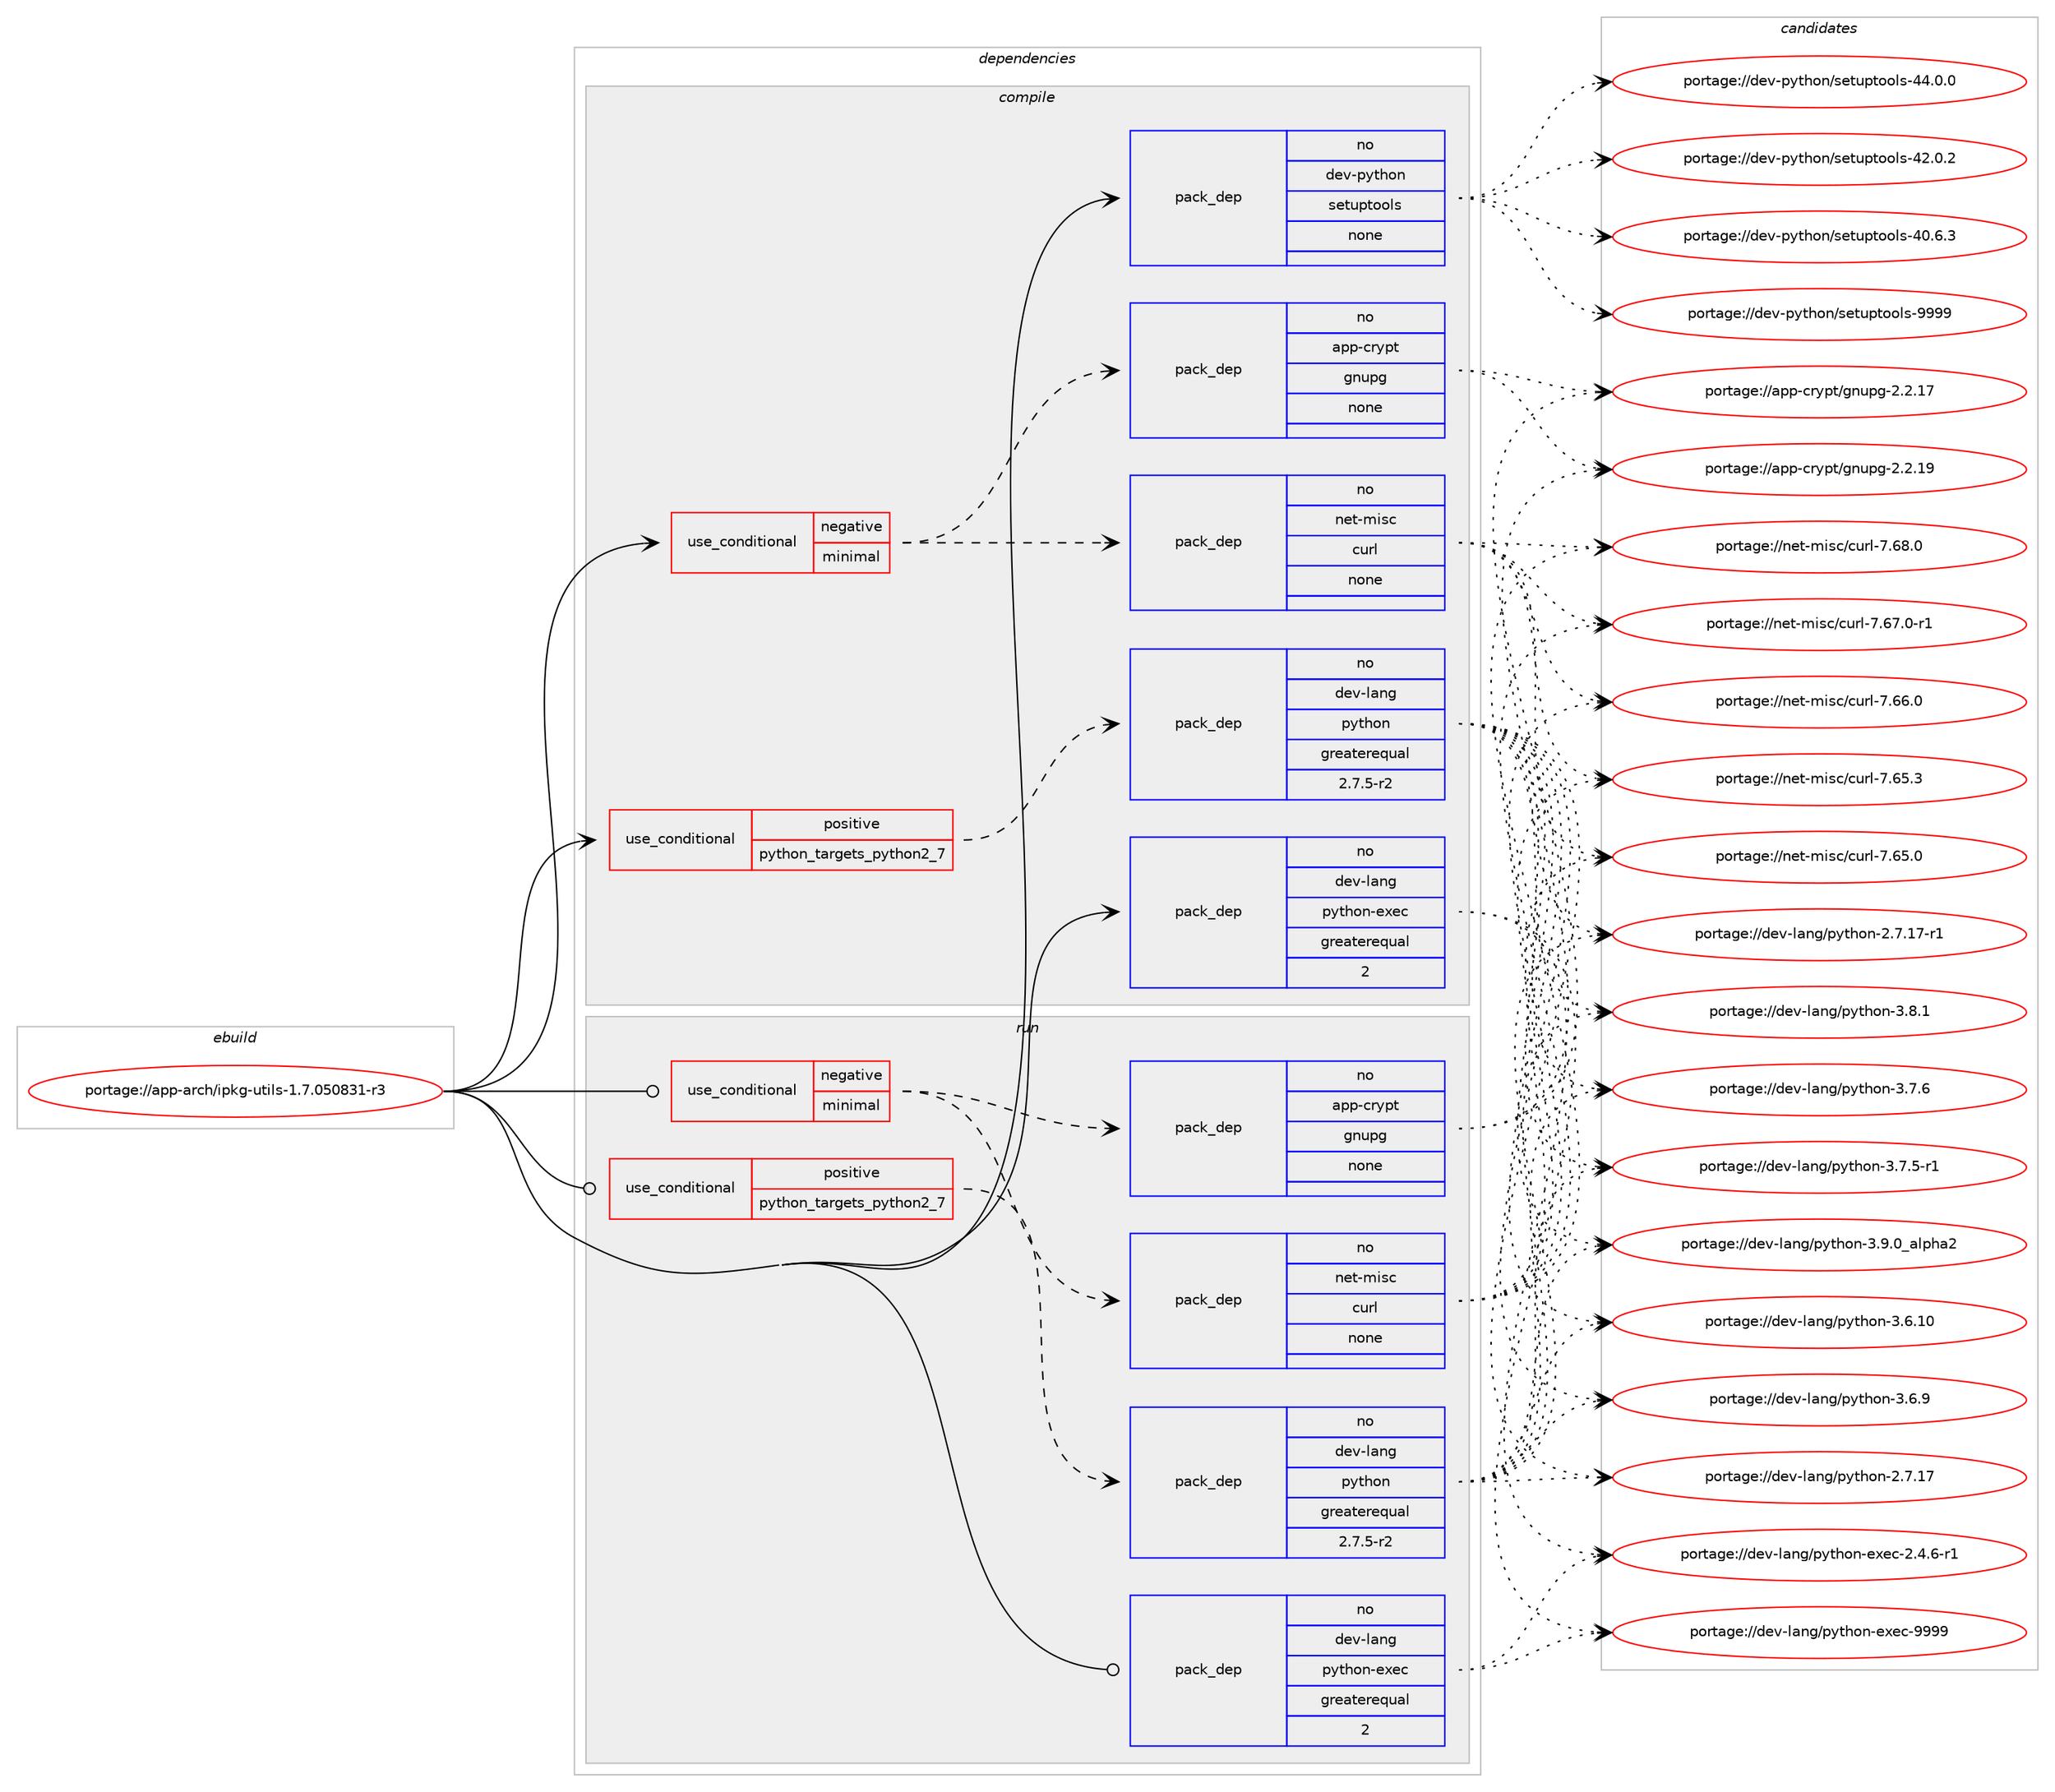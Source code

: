 digraph prolog {

# *************
# Graph options
# *************

newrank=true;
concentrate=true;
compound=true;
graph [rankdir=LR,fontname=Helvetica,fontsize=10,ranksep=1.5];#, ranksep=2.5, nodesep=0.2];
edge  [arrowhead=vee];
node  [fontname=Helvetica,fontsize=10];

# **********
# The ebuild
# **********

subgraph cluster_leftcol {
color=gray;
rank=same;
label=<<i>ebuild</i>>;
id [label="portage://app-arch/ipkg-utils-1.7.050831-r3", color=red, width=4, href="../app-arch/ipkg-utils-1.7.050831-r3.svg"];
}

# ****************
# The dependencies
# ****************

subgraph cluster_midcol {
color=gray;
label=<<i>dependencies</i>>;
subgraph cluster_compile {
fillcolor="#eeeeee";
style=filled;
label=<<i>compile</i>>;
subgraph cond153245 {
dependency649239 [label=<<TABLE BORDER="0" CELLBORDER="1" CELLSPACING="0" CELLPADDING="4"><TR><TD ROWSPAN="3" CELLPADDING="10">use_conditional</TD></TR><TR><TD>negative</TD></TR><TR><TD>minimal</TD></TR></TABLE>>, shape=none, color=red];
subgraph pack487352 {
dependency649240 [label=<<TABLE BORDER="0" CELLBORDER="1" CELLSPACING="0" CELLPADDING="4" WIDTH="220"><TR><TD ROWSPAN="6" CELLPADDING="30">pack_dep</TD></TR><TR><TD WIDTH="110">no</TD></TR><TR><TD>app-crypt</TD></TR><TR><TD>gnupg</TD></TR><TR><TD>none</TD></TR><TR><TD></TD></TR></TABLE>>, shape=none, color=blue];
}
dependency649239:e -> dependency649240:w [weight=20,style="dashed",arrowhead="vee"];
subgraph pack487353 {
dependency649241 [label=<<TABLE BORDER="0" CELLBORDER="1" CELLSPACING="0" CELLPADDING="4" WIDTH="220"><TR><TD ROWSPAN="6" CELLPADDING="30">pack_dep</TD></TR><TR><TD WIDTH="110">no</TD></TR><TR><TD>net-misc</TD></TR><TR><TD>curl</TD></TR><TR><TD>none</TD></TR><TR><TD></TD></TR></TABLE>>, shape=none, color=blue];
}
dependency649239:e -> dependency649241:w [weight=20,style="dashed",arrowhead="vee"];
}
id:e -> dependency649239:w [weight=20,style="solid",arrowhead="vee"];
subgraph cond153246 {
dependency649242 [label=<<TABLE BORDER="0" CELLBORDER="1" CELLSPACING="0" CELLPADDING="4"><TR><TD ROWSPAN="3" CELLPADDING="10">use_conditional</TD></TR><TR><TD>positive</TD></TR><TR><TD>python_targets_python2_7</TD></TR></TABLE>>, shape=none, color=red];
subgraph pack487354 {
dependency649243 [label=<<TABLE BORDER="0" CELLBORDER="1" CELLSPACING="0" CELLPADDING="4" WIDTH="220"><TR><TD ROWSPAN="6" CELLPADDING="30">pack_dep</TD></TR><TR><TD WIDTH="110">no</TD></TR><TR><TD>dev-lang</TD></TR><TR><TD>python</TD></TR><TR><TD>greaterequal</TD></TR><TR><TD>2.7.5-r2</TD></TR></TABLE>>, shape=none, color=blue];
}
dependency649242:e -> dependency649243:w [weight=20,style="dashed",arrowhead="vee"];
}
id:e -> dependency649242:w [weight=20,style="solid",arrowhead="vee"];
subgraph pack487355 {
dependency649244 [label=<<TABLE BORDER="0" CELLBORDER="1" CELLSPACING="0" CELLPADDING="4" WIDTH="220"><TR><TD ROWSPAN="6" CELLPADDING="30">pack_dep</TD></TR><TR><TD WIDTH="110">no</TD></TR><TR><TD>dev-lang</TD></TR><TR><TD>python-exec</TD></TR><TR><TD>greaterequal</TD></TR><TR><TD>2</TD></TR></TABLE>>, shape=none, color=blue];
}
id:e -> dependency649244:w [weight=20,style="solid",arrowhead="vee"];
subgraph pack487356 {
dependency649245 [label=<<TABLE BORDER="0" CELLBORDER="1" CELLSPACING="0" CELLPADDING="4" WIDTH="220"><TR><TD ROWSPAN="6" CELLPADDING="30">pack_dep</TD></TR><TR><TD WIDTH="110">no</TD></TR><TR><TD>dev-python</TD></TR><TR><TD>setuptools</TD></TR><TR><TD>none</TD></TR><TR><TD></TD></TR></TABLE>>, shape=none, color=blue];
}
id:e -> dependency649245:w [weight=20,style="solid",arrowhead="vee"];
}
subgraph cluster_compileandrun {
fillcolor="#eeeeee";
style=filled;
label=<<i>compile and run</i>>;
}
subgraph cluster_run {
fillcolor="#eeeeee";
style=filled;
label=<<i>run</i>>;
subgraph cond153247 {
dependency649246 [label=<<TABLE BORDER="0" CELLBORDER="1" CELLSPACING="0" CELLPADDING="4"><TR><TD ROWSPAN="3" CELLPADDING="10">use_conditional</TD></TR><TR><TD>negative</TD></TR><TR><TD>minimal</TD></TR></TABLE>>, shape=none, color=red];
subgraph pack487357 {
dependency649247 [label=<<TABLE BORDER="0" CELLBORDER="1" CELLSPACING="0" CELLPADDING="4" WIDTH="220"><TR><TD ROWSPAN="6" CELLPADDING="30">pack_dep</TD></TR><TR><TD WIDTH="110">no</TD></TR><TR><TD>app-crypt</TD></TR><TR><TD>gnupg</TD></TR><TR><TD>none</TD></TR><TR><TD></TD></TR></TABLE>>, shape=none, color=blue];
}
dependency649246:e -> dependency649247:w [weight=20,style="dashed",arrowhead="vee"];
subgraph pack487358 {
dependency649248 [label=<<TABLE BORDER="0" CELLBORDER="1" CELLSPACING="0" CELLPADDING="4" WIDTH="220"><TR><TD ROWSPAN="6" CELLPADDING="30">pack_dep</TD></TR><TR><TD WIDTH="110">no</TD></TR><TR><TD>net-misc</TD></TR><TR><TD>curl</TD></TR><TR><TD>none</TD></TR><TR><TD></TD></TR></TABLE>>, shape=none, color=blue];
}
dependency649246:e -> dependency649248:w [weight=20,style="dashed",arrowhead="vee"];
}
id:e -> dependency649246:w [weight=20,style="solid",arrowhead="odot"];
subgraph cond153248 {
dependency649249 [label=<<TABLE BORDER="0" CELLBORDER="1" CELLSPACING="0" CELLPADDING="4"><TR><TD ROWSPAN="3" CELLPADDING="10">use_conditional</TD></TR><TR><TD>positive</TD></TR><TR><TD>python_targets_python2_7</TD></TR></TABLE>>, shape=none, color=red];
subgraph pack487359 {
dependency649250 [label=<<TABLE BORDER="0" CELLBORDER="1" CELLSPACING="0" CELLPADDING="4" WIDTH="220"><TR><TD ROWSPAN="6" CELLPADDING="30">pack_dep</TD></TR><TR><TD WIDTH="110">no</TD></TR><TR><TD>dev-lang</TD></TR><TR><TD>python</TD></TR><TR><TD>greaterequal</TD></TR><TR><TD>2.7.5-r2</TD></TR></TABLE>>, shape=none, color=blue];
}
dependency649249:e -> dependency649250:w [weight=20,style="dashed",arrowhead="vee"];
}
id:e -> dependency649249:w [weight=20,style="solid",arrowhead="odot"];
subgraph pack487360 {
dependency649251 [label=<<TABLE BORDER="0" CELLBORDER="1" CELLSPACING="0" CELLPADDING="4" WIDTH="220"><TR><TD ROWSPAN="6" CELLPADDING="30">pack_dep</TD></TR><TR><TD WIDTH="110">no</TD></TR><TR><TD>dev-lang</TD></TR><TR><TD>python-exec</TD></TR><TR><TD>greaterequal</TD></TR><TR><TD>2</TD></TR></TABLE>>, shape=none, color=blue];
}
id:e -> dependency649251:w [weight=20,style="solid",arrowhead="odot"];
}
}

# **************
# The candidates
# **************

subgraph cluster_choices {
rank=same;
color=gray;
label=<<i>candidates</i>>;

subgraph choice487352 {
color=black;
nodesep=1;
choice9711211245991141211121164710311011711210345504650464957 [label="portage://app-crypt/gnupg-2.2.19", color=red, width=4,href="../app-crypt/gnupg-2.2.19.svg"];
choice9711211245991141211121164710311011711210345504650464955 [label="portage://app-crypt/gnupg-2.2.17", color=red, width=4,href="../app-crypt/gnupg-2.2.17.svg"];
dependency649240:e -> choice9711211245991141211121164710311011711210345504650464957:w [style=dotted,weight="100"];
dependency649240:e -> choice9711211245991141211121164710311011711210345504650464955:w [style=dotted,weight="100"];
}
subgraph choice487353 {
color=black;
nodesep=1;
choice1101011164510910511599479911711410845554654564648 [label="portage://net-misc/curl-7.68.0", color=red, width=4,href="../net-misc/curl-7.68.0.svg"];
choice11010111645109105115994799117114108455546545546484511449 [label="portage://net-misc/curl-7.67.0-r1", color=red, width=4,href="../net-misc/curl-7.67.0-r1.svg"];
choice1101011164510910511599479911711410845554654544648 [label="portage://net-misc/curl-7.66.0", color=red, width=4,href="../net-misc/curl-7.66.0.svg"];
choice1101011164510910511599479911711410845554654534651 [label="portage://net-misc/curl-7.65.3", color=red, width=4,href="../net-misc/curl-7.65.3.svg"];
choice1101011164510910511599479911711410845554654534648 [label="portage://net-misc/curl-7.65.0", color=red, width=4,href="../net-misc/curl-7.65.0.svg"];
dependency649241:e -> choice1101011164510910511599479911711410845554654564648:w [style=dotted,weight="100"];
dependency649241:e -> choice11010111645109105115994799117114108455546545546484511449:w [style=dotted,weight="100"];
dependency649241:e -> choice1101011164510910511599479911711410845554654544648:w [style=dotted,weight="100"];
dependency649241:e -> choice1101011164510910511599479911711410845554654534651:w [style=dotted,weight="100"];
dependency649241:e -> choice1101011164510910511599479911711410845554654534648:w [style=dotted,weight="100"];
}
subgraph choice487354 {
color=black;
nodesep=1;
choice10010111845108971101034711212111610411111045514657464895971081121049750 [label="portage://dev-lang/python-3.9.0_alpha2", color=red, width=4,href="../dev-lang/python-3.9.0_alpha2.svg"];
choice100101118451089711010347112121116104111110455146564649 [label="portage://dev-lang/python-3.8.1", color=red, width=4,href="../dev-lang/python-3.8.1.svg"];
choice100101118451089711010347112121116104111110455146554654 [label="portage://dev-lang/python-3.7.6", color=red, width=4,href="../dev-lang/python-3.7.6.svg"];
choice1001011184510897110103471121211161041111104551465546534511449 [label="portage://dev-lang/python-3.7.5-r1", color=red, width=4,href="../dev-lang/python-3.7.5-r1.svg"];
choice100101118451089711010347112121116104111110455146544657 [label="portage://dev-lang/python-3.6.9", color=red, width=4,href="../dev-lang/python-3.6.9.svg"];
choice10010111845108971101034711212111610411111045514654464948 [label="portage://dev-lang/python-3.6.10", color=red, width=4,href="../dev-lang/python-3.6.10.svg"];
choice100101118451089711010347112121116104111110455046554649554511449 [label="portage://dev-lang/python-2.7.17-r1", color=red, width=4,href="../dev-lang/python-2.7.17-r1.svg"];
choice10010111845108971101034711212111610411111045504655464955 [label="portage://dev-lang/python-2.7.17", color=red, width=4,href="../dev-lang/python-2.7.17.svg"];
dependency649243:e -> choice10010111845108971101034711212111610411111045514657464895971081121049750:w [style=dotted,weight="100"];
dependency649243:e -> choice100101118451089711010347112121116104111110455146564649:w [style=dotted,weight="100"];
dependency649243:e -> choice100101118451089711010347112121116104111110455146554654:w [style=dotted,weight="100"];
dependency649243:e -> choice1001011184510897110103471121211161041111104551465546534511449:w [style=dotted,weight="100"];
dependency649243:e -> choice100101118451089711010347112121116104111110455146544657:w [style=dotted,weight="100"];
dependency649243:e -> choice10010111845108971101034711212111610411111045514654464948:w [style=dotted,weight="100"];
dependency649243:e -> choice100101118451089711010347112121116104111110455046554649554511449:w [style=dotted,weight="100"];
dependency649243:e -> choice10010111845108971101034711212111610411111045504655464955:w [style=dotted,weight="100"];
}
subgraph choice487355 {
color=black;
nodesep=1;
choice10010111845108971101034711212111610411111045101120101994557575757 [label="portage://dev-lang/python-exec-9999", color=red, width=4,href="../dev-lang/python-exec-9999.svg"];
choice10010111845108971101034711212111610411111045101120101994550465246544511449 [label="portage://dev-lang/python-exec-2.4.6-r1", color=red, width=4,href="../dev-lang/python-exec-2.4.6-r1.svg"];
dependency649244:e -> choice10010111845108971101034711212111610411111045101120101994557575757:w [style=dotted,weight="100"];
dependency649244:e -> choice10010111845108971101034711212111610411111045101120101994550465246544511449:w [style=dotted,weight="100"];
}
subgraph choice487356 {
color=black;
nodesep=1;
choice10010111845112121116104111110471151011161171121161111111081154557575757 [label="portage://dev-python/setuptools-9999", color=red, width=4,href="../dev-python/setuptools-9999.svg"];
choice100101118451121211161041111104711510111611711211611111110811545525246484648 [label="portage://dev-python/setuptools-44.0.0", color=red, width=4,href="../dev-python/setuptools-44.0.0.svg"];
choice100101118451121211161041111104711510111611711211611111110811545525046484650 [label="portage://dev-python/setuptools-42.0.2", color=red, width=4,href="../dev-python/setuptools-42.0.2.svg"];
choice100101118451121211161041111104711510111611711211611111110811545524846544651 [label="portage://dev-python/setuptools-40.6.3", color=red, width=4,href="../dev-python/setuptools-40.6.3.svg"];
dependency649245:e -> choice10010111845112121116104111110471151011161171121161111111081154557575757:w [style=dotted,weight="100"];
dependency649245:e -> choice100101118451121211161041111104711510111611711211611111110811545525246484648:w [style=dotted,weight="100"];
dependency649245:e -> choice100101118451121211161041111104711510111611711211611111110811545525046484650:w [style=dotted,weight="100"];
dependency649245:e -> choice100101118451121211161041111104711510111611711211611111110811545524846544651:w [style=dotted,weight="100"];
}
subgraph choice487357 {
color=black;
nodesep=1;
choice9711211245991141211121164710311011711210345504650464957 [label="portage://app-crypt/gnupg-2.2.19", color=red, width=4,href="../app-crypt/gnupg-2.2.19.svg"];
choice9711211245991141211121164710311011711210345504650464955 [label="portage://app-crypt/gnupg-2.2.17", color=red, width=4,href="../app-crypt/gnupg-2.2.17.svg"];
dependency649247:e -> choice9711211245991141211121164710311011711210345504650464957:w [style=dotted,weight="100"];
dependency649247:e -> choice9711211245991141211121164710311011711210345504650464955:w [style=dotted,weight="100"];
}
subgraph choice487358 {
color=black;
nodesep=1;
choice1101011164510910511599479911711410845554654564648 [label="portage://net-misc/curl-7.68.0", color=red, width=4,href="../net-misc/curl-7.68.0.svg"];
choice11010111645109105115994799117114108455546545546484511449 [label="portage://net-misc/curl-7.67.0-r1", color=red, width=4,href="../net-misc/curl-7.67.0-r1.svg"];
choice1101011164510910511599479911711410845554654544648 [label="portage://net-misc/curl-7.66.0", color=red, width=4,href="../net-misc/curl-7.66.0.svg"];
choice1101011164510910511599479911711410845554654534651 [label="portage://net-misc/curl-7.65.3", color=red, width=4,href="../net-misc/curl-7.65.3.svg"];
choice1101011164510910511599479911711410845554654534648 [label="portage://net-misc/curl-7.65.0", color=red, width=4,href="../net-misc/curl-7.65.0.svg"];
dependency649248:e -> choice1101011164510910511599479911711410845554654564648:w [style=dotted,weight="100"];
dependency649248:e -> choice11010111645109105115994799117114108455546545546484511449:w [style=dotted,weight="100"];
dependency649248:e -> choice1101011164510910511599479911711410845554654544648:w [style=dotted,weight="100"];
dependency649248:e -> choice1101011164510910511599479911711410845554654534651:w [style=dotted,weight="100"];
dependency649248:e -> choice1101011164510910511599479911711410845554654534648:w [style=dotted,weight="100"];
}
subgraph choice487359 {
color=black;
nodesep=1;
choice10010111845108971101034711212111610411111045514657464895971081121049750 [label="portage://dev-lang/python-3.9.0_alpha2", color=red, width=4,href="../dev-lang/python-3.9.0_alpha2.svg"];
choice100101118451089711010347112121116104111110455146564649 [label="portage://dev-lang/python-3.8.1", color=red, width=4,href="../dev-lang/python-3.8.1.svg"];
choice100101118451089711010347112121116104111110455146554654 [label="portage://dev-lang/python-3.7.6", color=red, width=4,href="../dev-lang/python-3.7.6.svg"];
choice1001011184510897110103471121211161041111104551465546534511449 [label="portage://dev-lang/python-3.7.5-r1", color=red, width=4,href="../dev-lang/python-3.7.5-r1.svg"];
choice100101118451089711010347112121116104111110455146544657 [label="portage://dev-lang/python-3.6.9", color=red, width=4,href="../dev-lang/python-3.6.9.svg"];
choice10010111845108971101034711212111610411111045514654464948 [label="portage://dev-lang/python-3.6.10", color=red, width=4,href="../dev-lang/python-3.6.10.svg"];
choice100101118451089711010347112121116104111110455046554649554511449 [label="portage://dev-lang/python-2.7.17-r1", color=red, width=4,href="../dev-lang/python-2.7.17-r1.svg"];
choice10010111845108971101034711212111610411111045504655464955 [label="portage://dev-lang/python-2.7.17", color=red, width=4,href="../dev-lang/python-2.7.17.svg"];
dependency649250:e -> choice10010111845108971101034711212111610411111045514657464895971081121049750:w [style=dotted,weight="100"];
dependency649250:e -> choice100101118451089711010347112121116104111110455146564649:w [style=dotted,weight="100"];
dependency649250:e -> choice100101118451089711010347112121116104111110455146554654:w [style=dotted,weight="100"];
dependency649250:e -> choice1001011184510897110103471121211161041111104551465546534511449:w [style=dotted,weight="100"];
dependency649250:e -> choice100101118451089711010347112121116104111110455146544657:w [style=dotted,weight="100"];
dependency649250:e -> choice10010111845108971101034711212111610411111045514654464948:w [style=dotted,weight="100"];
dependency649250:e -> choice100101118451089711010347112121116104111110455046554649554511449:w [style=dotted,weight="100"];
dependency649250:e -> choice10010111845108971101034711212111610411111045504655464955:w [style=dotted,weight="100"];
}
subgraph choice487360 {
color=black;
nodesep=1;
choice10010111845108971101034711212111610411111045101120101994557575757 [label="portage://dev-lang/python-exec-9999", color=red, width=4,href="../dev-lang/python-exec-9999.svg"];
choice10010111845108971101034711212111610411111045101120101994550465246544511449 [label="portage://dev-lang/python-exec-2.4.6-r1", color=red, width=4,href="../dev-lang/python-exec-2.4.6-r1.svg"];
dependency649251:e -> choice10010111845108971101034711212111610411111045101120101994557575757:w [style=dotted,weight="100"];
dependency649251:e -> choice10010111845108971101034711212111610411111045101120101994550465246544511449:w [style=dotted,weight="100"];
}
}

}
